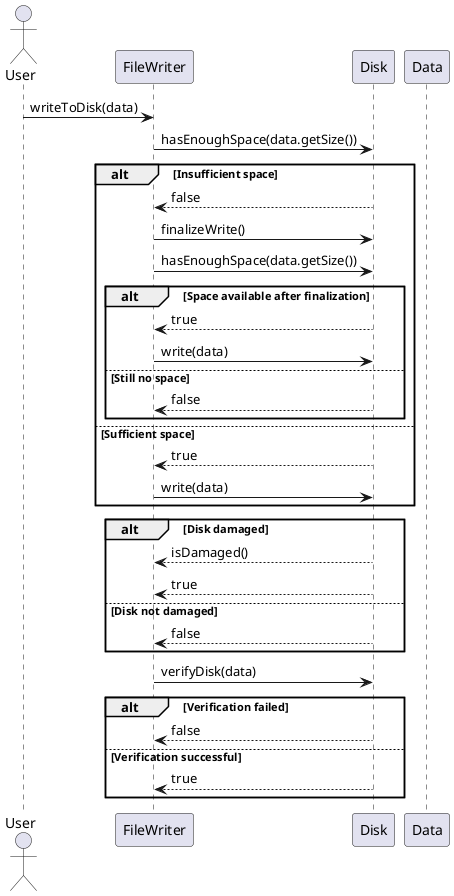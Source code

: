 @startuml
actor User
participant FileWriter
participant Disk
participant Data

User -> FileWriter: writeToDisk(data)
FileWriter -> Disk: hasEnoughSpace(data.getSize())
alt Insufficient space
    Disk --> FileWriter: false
    FileWriter -> Disk: finalizeWrite()
    FileWriter -> Disk: hasEnoughSpace(data.getSize())
    alt Space available after finalization
        Disk --> FileWriter: true
        FileWriter -> Disk: write(data)
    else Still no space
        Disk --> FileWriter: false
    end
else Sufficient space
    Disk --> FileWriter: true
    FileWriter -> Disk: write(data)
end
alt Disk damaged
    Disk --> FileWriter: isDamaged()
    Disk --> FileWriter: true
else Disk not damaged
    Disk --> FileWriter: false
end
FileWriter -> Disk: verifyDisk(data)
alt Verification failed
    Disk --> FileWriter: false
else Verification successful
    Disk --> FileWriter: true
end
@enduml
